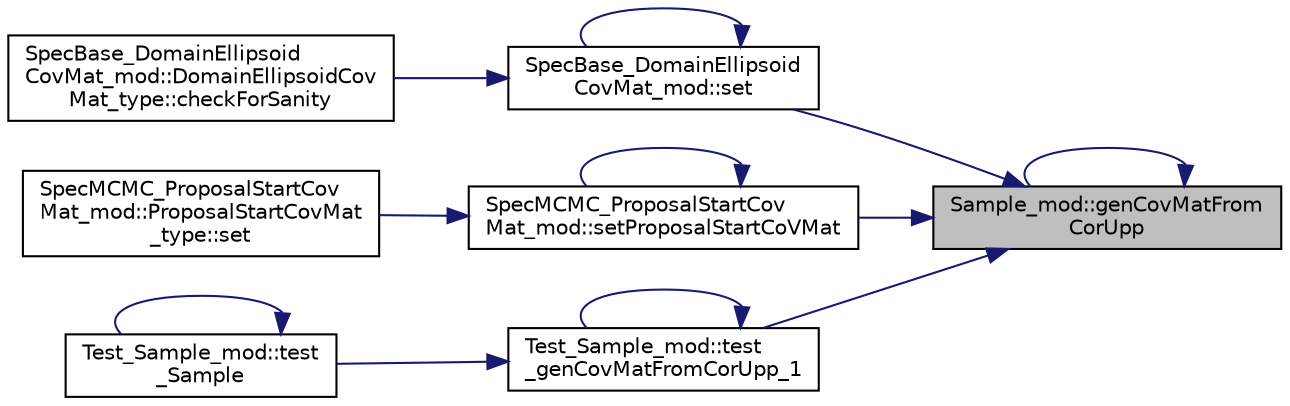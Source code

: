digraph "Sample_mod::genCovMatFromCorUpp"
{
 // LATEX_PDF_SIZE
  edge [fontname="Helvetica",fontsize="10",labelfontname="Helvetica",labelfontsize="10"];
  node [fontname="Helvetica",fontsize="10",shape=record];
  rankdir="RL";
  Node1 [label="Sample_mod::genCovMatFrom\lCorUpp",height=0.2,width=0.4,color="black", fillcolor="grey75", style="filled", fontcolor="black",tooltip="Convert the input correlation matrix to the output covariance matrix."];
  Node1 -> Node1 [dir="back",color="midnightblue",fontsize="10",style="solid"];
  Node1 -> Node2 [dir="back",color="midnightblue",fontsize="10",style="solid"];
  Node2 [label="SpecBase_DomainEllipsoid\lCovMat_mod::set",height=0.2,width=0.4,color="black", fillcolor="white", style="filled",URL="$namespaceSpecBase__DomainEllipsoidCovMat__mod.html#a40d90950a57515cf23f8c033e6ef2cd1",tooltip=" "];
  Node2 -> Node3 [dir="back",color="midnightblue",fontsize="10",style="solid"];
  Node3 [label="SpecBase_DomainEllipsoid\lCovMat_mod::DomainEllipsoidCov\lMat_type::checkForSanity",height=0.2,width=0.4,color="black", fillcolor="white", style="filled",URL="$structSpecBase__DomainEllipsoidCovMat__mod_1_1DomainEllipsoidCovMat__type.html#a508a29324ee67fbad8ff5a7c3bf3acaa",tooltip=" "];
  Node2 -> Node2 [dir="back",color="midnightblue",fontsize="10",style="solid"];
  Node1 -> Node4 [dir="back",color="midnightblue",fontsize="10",style="solid"];
  Node4 [label="SpecMCMC_ProposalStartCov\lMat_mod::setProposalStartCoVMat",height=0.2,width=0.4,color="black", fillcolor="white", style="filled",URL="$namespaceSpecMCMC__ProposalStartCovMat__mod.html#a58a648f63fa0c83fc38cb5c0c3f5b118",tooltip=" "];
  Node4 -> Node5 [dir="back",color="midnightblue",fontsize="10",style="solid"];
  Node5 [label="SpecMCMC_ProposalStartCov\lMat_mod::ProposalStartCovMat\l_type::set",height=0.2,width=0.4,color="black", fillcolor="white", style="filled",URL="$structSpecMCMC__ProposalStartCovMat__mod_1_1ProposalStartCovMat__type.html#a6ed72a1fd6eb9ea09a3bfe88396175a5",tooltip=" "];
  Node4 -> Node4 [dir="back",color="midnightblue",fontsize="10",style="solid"];
  Node1 -> Node6 [dir="back",color="midnightblue",fontsize="10",style="solid"];
  Node6 [label="Test_Sample_mod::test\l_genCovMatFromCorUpp_1",height=0.2,width=0.4,color="black", fillcolor="white", style="filled",URL="$namespaceTest__Sample__mod.html#aaab292297bd9ade94d9607c281182bce",tooltip=" "];
  Node6 -> Node6 [dir="back",color="midnightblue",fontsize="10",style="solid"];
  Node6 -> Node7 [dir="back",color="midnightblue",fontsize="10",style="solid"];
  Node7 [label="Test_Sample_mod::test\l_Sample",height=0.2,width=0.4,color="black", fillcolor="white", style="filled",URL="$namespaceTest__Sample__mod.html#a91b109f0aa7398a5b922aecc1cf52f24",tooltip=" "];
  Node7 -> Node7 [dir="back",color="midnightblue",fontsize="10",style="solid"];
}
